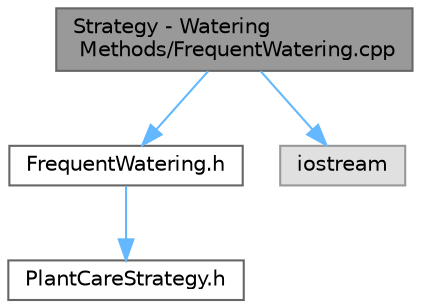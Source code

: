 digraph "Strategy - Watering Methods/FrequentWatering.cpp"
{
 // INTERACTIVE_SVG=YES
 // LATEX_PDF_SIZE
  bgcolor="transparent";
  edge [fontname=Helvetica,fontsize=10,labelfontname=Helvetica,labelfontsize=10];
  node [fontname=Helvetica,fontsize=10,shape=box,height=0.2,width=0.4];
  Node1 [id="Node000001",label="Strategy - Watering\l Methods/FrequentWatering.cpp",height=0.2,width=0.4,color="gray40", fillcolor="grey60", style="filled", fontcolor="black",tooltip="Implementation of the FrequentWatering class."];
  Node1 -> Node2 [id="edge1_Node000001_Node000002",color="steelblue1",style="solid",tooltip=" "];
  Node2 [id="Node000002",label="FrequentWatering.h",height=0.2,width=0.4,color="grey40", fillcolor="white", style="filled",URL="$_frequent_watering_8h.html",tooltip="Header file for the FrequentWatering class."];
  Node2 -> Node3 [id="edge2_Node000002_Node000003",color="steelblue1",style="solid",tooltip=" "];
  Node3 [id="Node000003",label="PlantCareStrategy.h",height=0.2,width=0.4,color="grey40", fillcolor="white", style="filled",URL="$_plant_care_strategy_8h.html",tooltip="Header file for the PlantCareStrategy abstract base class."];
  Node1 -> Node4 [id="edge3_Node000001_Node000004",color="steelblue1",style="solid",tooltip=" "];
  Node4 [id="Node000004",label="iostream",height=0.2,width=0.4,color="grey60", fillcolor="#E0E0E0", style="filled",tooltip=" "];
}
